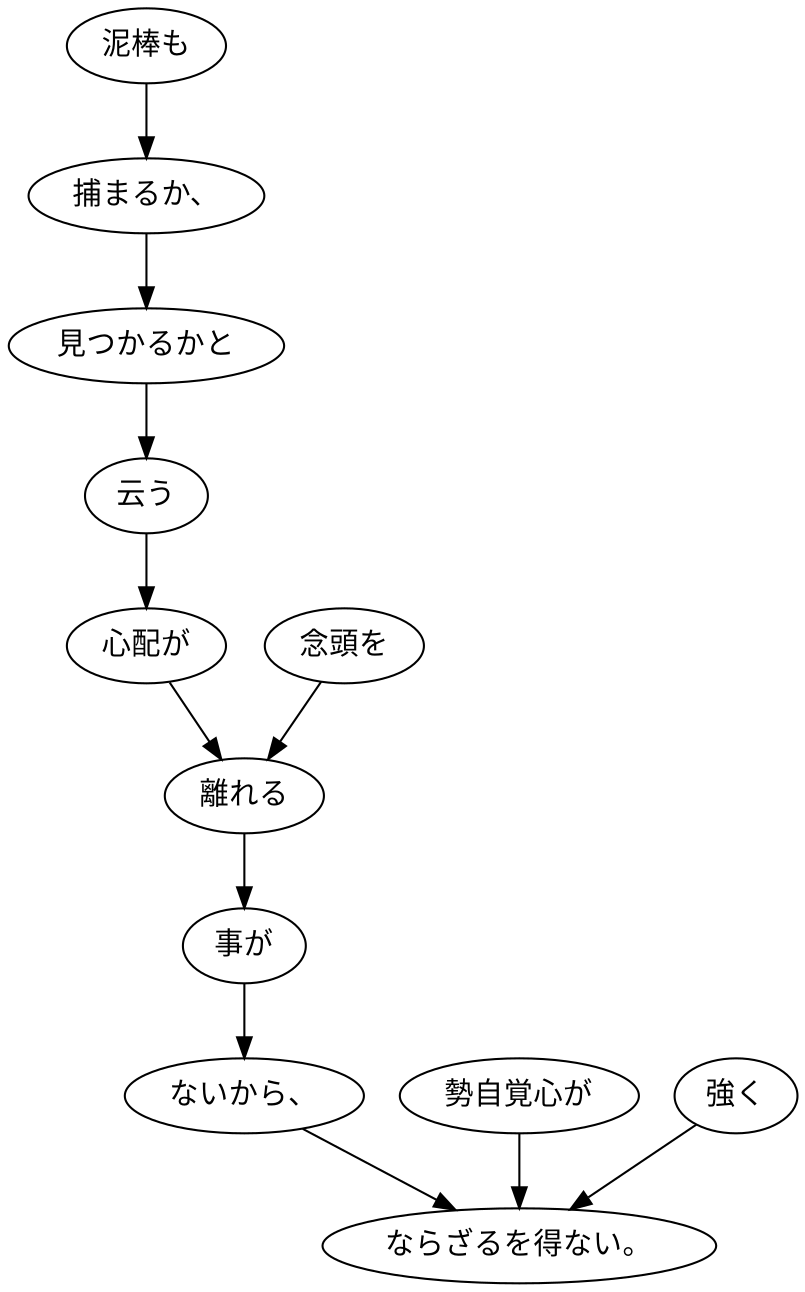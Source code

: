 digraph graph8509 {
	node0 [label="泥棒も"];
	node1 [label="捕まるか、"];
	node2 [label="見つかるかと"];
	node3 [label="云う"];
	node4 [label="心配が"];
	node5 [label="念頭を"];
	node6 [label="離れる"];
	node7 [label="事が"];
	node8 [label="ないから、"];
	node9 [label="勢自覚心が"];
	node10 [label="強く"];
	node11 [label="ならざるを得ない。"];
	node0 -> node1;
	node1 -> node2;
	node2 -> node3;
	node3 -> node4;
	node4 -> node6;
	node5 -> node6;
	node6 -> node7;
	node7 -> node8;
	node8 -> node11;
	node9 -> node11;
	node10 -> node11;
}
